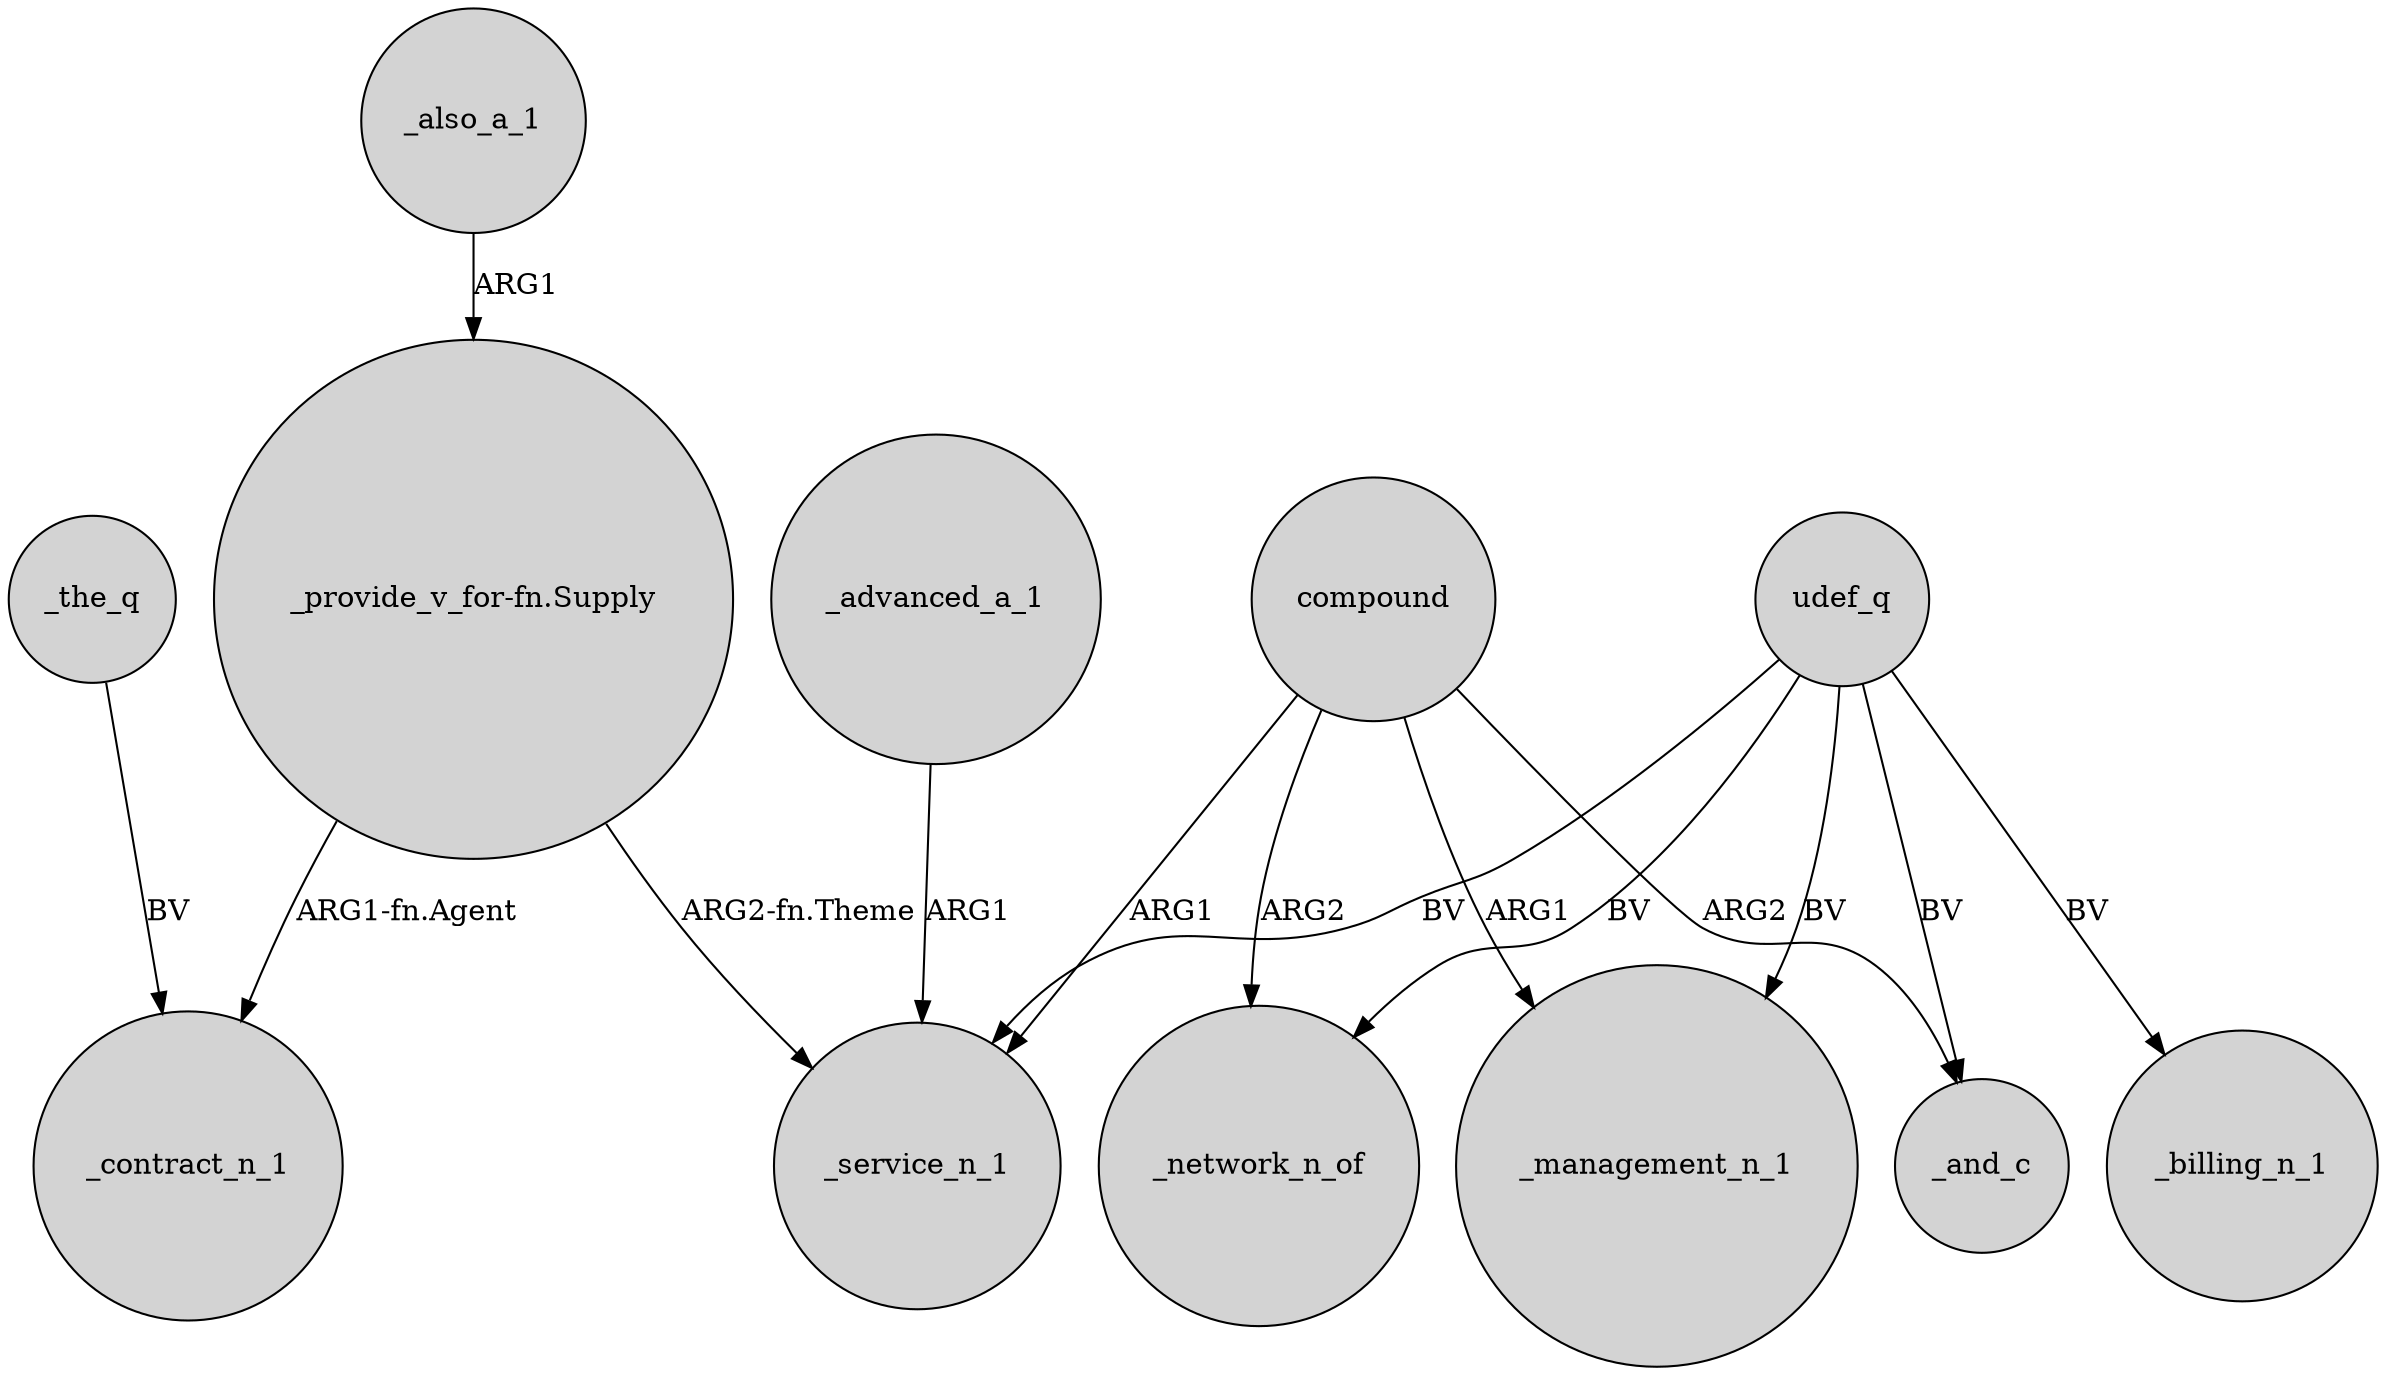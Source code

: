 digraph {
	node [shape=circle style=filled]
	_the_q -> _contract_n_1 [label=BV]
	_advanced_a_1 -> _service_n_1 [label=ARG1]
	compound -> _and_c [label=ARG2]
	udef_q -> _service_n_1 [label=BV]
	"_provide_v_for-fn.Supply" -> _contract_n_1 [label="ARG1-fn.Agent"]
	udef_q -> _management_n_1 [label=BV]
	udef_q -> _billing_n_1 [label=BV]
	udef_q -> _and_c [label=BV]
	compound -> _service_n_1 [label=ARG1]
	compound -> _management_n_1 [label=ARG1]
	"_provide_v_for-fn.Supply" -> _service_n_1 [label="ARG2-fn.Theme"]
	udef_q -> _network_n_of [label=BV]
	_also_a_1 -> "_provide_v_for-fn.Supply" [label=ARG1]
	compound -> _network_n_of [label=ARG2]
}
